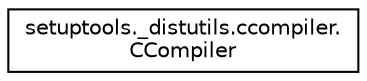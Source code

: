 digraph "Graphical Class Hierarchy"
{
 // LATEX_PDF_SIZE
  edge [fontname="Helvetica",fontsize="10",labelfontname="Helvetica",labelfontsize="10"];
  node [fontname="Helvetica",fontsize="10",shape=record];
  rankdir="LR";
  Node0 [label="setuptools._distutils.ccompiler.\lCCompiler",height=0.2,width=0.4,color="black", fillcolor="white", style="filled",URL="$classsetuptools_1_1__distutils_1_1ccompiler_1_1CCompiler.html",tooltip=" "];
}
